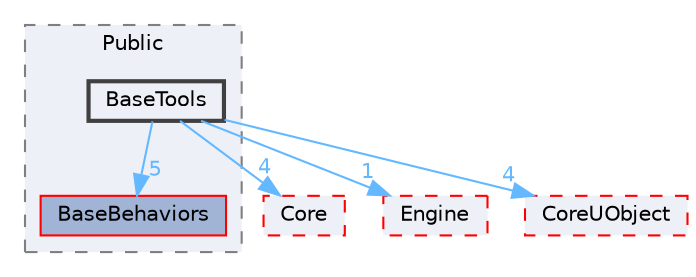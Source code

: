 digraph "BaseTools"
{
 // INTERACTIVE_SVG=YES
 // LATEX_PDF_SIZE
  bgcolor="transparent";
  edge [fontname=Helvetica,fontsize=10,labelfontname=Helvetica,labelfontsize=10];
  node [fontname=Helvetica,fontsize=10,shape=box,height=0.2,width=0.4];
  compound=true
  subgraph clusterdir_e9c6749d34226fde4c952a5df297bee9 {
    graph [ bgcolor="#edf0f7", pencolor="grey50", label="Public", fontname=Helvetica,fontsize=10 style="filled,dashed", URL="dir_e9c6749d34226fde4c952a5df297bee9.html",tooltip=""]
  dir_776a053e0f420963ce84febd43765993 [label="BaseBehaviors", fillcolor="#a2b4d6", color="red", style="filled", URL="dir_776a053e0f420963ce84febd43765993.html",tooltip=""];
  dir_79b3e7413c9b2f85e7e9a51a95caefcc [label="BaseTools", fillcolor="#edf0f7", color="grey25", style="filled,bold", URL="dir_79b3e7413c9b2f85e7e9a51a95caefcc.html",tooltip=""];
  }
  dir_0e6cddcc9caa1238c7f3774224afaa45 [label="Core", fillcolor="#edf0f7", color="red", style="filled,dashed", URL="dir_0e6cddcc9caa1238c7f3774224afaa45.html",tooltip=""];
  dir_fdf6aa5c3cf3805bb958134448d60562 [label="Engine", fillcolor="#edf0f7", color="red", style="filled,dashed", URL="dir_fdf6aa5c3cf3805bb958134448d60562.html",tooltip=""];
  dir_4c499e5e32e2b4479ad7e552df73eeae [label="CoreUObject", fillcolor="#edf0f7", color="red", style="filled,dashed", URL="dir_4c499e5e32e2b4479ad7e552df73eeae.html",tooltip=""];
  dir_79b3e7413c9b2f85e7e9a51a95caefcc->dir_0e6cddcc9caa1238c7f3774224afaa45 [headlabel="4", labeldistance=1.5 headhref="dir_000091_000266.html" href="dir_000091_000266.html" color="steelblue1" fontcolor="steelblue1"];
  dir_79b3e7413c9b2f85e7e9a51a95caefcc->dir_4c499e5e32e2b4479ad7e552df73eeae [headlabel="4", labeldistance=1.5 headhref="dir_000091_000268.html" href="dir_000091_000268.html" color="steelblue1" fontcolor="steelblue1"];
  dir_79b3e7413c9b2f85e7e9a51a95caefcc->dir_776a053e0f420963ce84febd43765993 [headlabel="5", labeldistance=1.5 headhref="dir_000091_000087.html" href="dir_000091_000087.html" color="steelblue1" fontcolor="steelblue1"];
  dir_79b3e7413c9b2f85e7e9a51a95caefcc->dir_fdf6aa5c3cf3805bb958134448d60562 [headlabel="1", labeldistance=1.5 headhref="dir_000091_000366.html" href="dir_000091_000366.html" color="steelblue1" fontcolor="steelblue1"];
}
